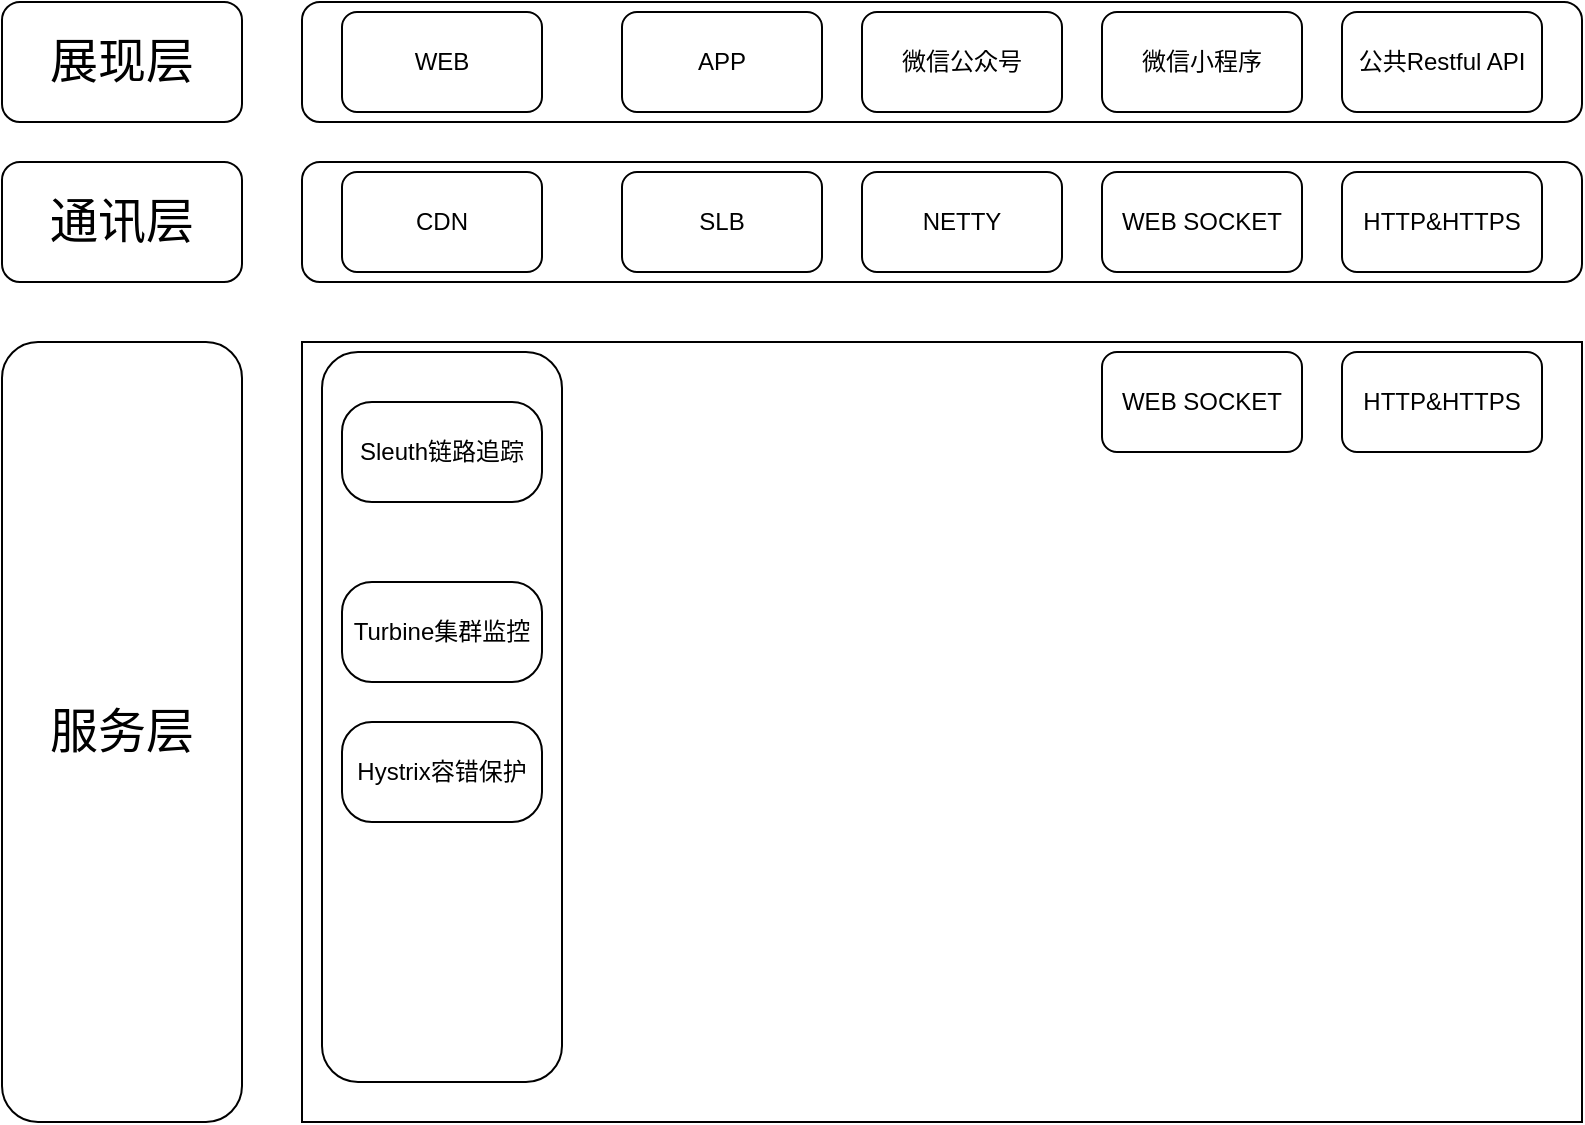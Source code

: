 <mxfile version="13.7.9" type="github">
  <diagram id="wFE0QG_FPsp0jaGvCLVb" name="Page-1">
    <mxGraphModel dx="801" dy="731" grid="1" gridSize="10" guides="1" tooltips="1" connect="1" arrows="1" fold="1" page="1" pageScale="1" pageWidth="850" pageHeight="1100" math="0" shadow="0">
      <root>
        <mxCell id="0" />
        <mxCell id="1" parent="0" />
        <mxCell id="ylZSwZwtqdPPkR00McZn-2" value="&lt;h1&gt;&lt;span style=&quot;font-weight: normal&quot;&gt;展现层&lt;/span&gt;&lt;/h1&gt;" style="rounded=1;whiteSpace=wrap;html=1;" vertex="1" parent="1">
          <mxGeometry x="40" y="80" width="120" height="60" as="geometry" />
        </mxCell>
        <mxCell id="ylZSwZwtqdPPkR00McZn-3" value="" style="rounded=1;whiteSpace=wrap;html=1;" vertex="1" parent="1">
          <mxGeometry x="190" y="80" width="640" height="60" as="geometry" />
        </mxCell>
        <mxCell id="ylZSwZwtqdPPkR00McZn-4" value="WEB" style="rounded=1;whiteSpace=wrap;html=1;" vertex="1" parent="1">
          <mxGeometry x="210" y="85" width="100" height="50" as="geometry" />
        </mxCell>
        <mxCell id="ylZSwZwtqdPPkR00McZn-5" value="APP" style="rounded=1;whiteSpace=wrap;html=1;" vertex="1" parent="1">
          <mxGeometry x="350" y="85" width="100" height="50" as="geometry" />
        </mxCell>
        <mxCell id="ylZSwZwtqdPPkR00McZn-6" value="微信小程序" style="rounded=1;whiteSpace=wrap;html=1;" vertex="1" parent="1">
          <mxGeometry x="590" y="85" width="100" height="50" as="geometry" />
        </mxCell>
        <mxCell id="ylZSwZwtqdPPkR00McZn-7" value="公共Restful API" style="rounded=1;whiteSpace=wrap;html=1;" vertex="1" parent="1">
          <mxGeometry x="710" y="85" width="100" height="50" as="geometry" />
        </mxCell>
        <mxCell id="ylZSwZwtqdPPkR00McZn-8" value="微信公众号" style="rounded=1;whiteSpace=wrap;html=1;" vertex="1" parent="1">
          <mxGeometry x="470" y="85" width="100" height="50" as="geometry" />
        </mxCell>
        <mxCell id="ylZSwZwtqdPPkR00McZn-9" value="&lt;h1&gt;&lt;span style=&quot;font-weight: normal&quot;&gt;通讯层&lt;/span&gt;&lt;/h1&gt;" style="rounded=1;whiteSpace=wrap;html=1;" vertex="1" parent="1">
          <mxGeometry x="40" y="160" width="120" height="60" as="geometry" />
        </mxCell>
        <mxCell id="ylZSwZwtqdPPkR00McZn-10" value="" style="rounded=1;whiteSpace=wrap;html=1;" vertex="1" parent="1">
          <mxGeometry x="190" y="160" width="640" height="60" as="geometry" />
        </mxCell>
        <mxCell id="ylZSwZwtqdPPkR00McZn-11" value="CDN" style="rounded=1;whiteSpace=wrap;html=1;" vertex="1" parent="1">
          <mxGeometry x="210" y="165" width="100" height="50" as="geometry" />
        </mxCell>
        <mxCell id="ylZSwZwtqdPPkR00McZn-12" value="SLB" style="rounded=1;whiteSpace=wrap;html=1;" vertex="1" parent="1">
          <mxGeometry x="350" y="165" width="100" height="50" as="geometry" />
        </mxCell>
        <mxCell id="ylZSwZwtqdPPkR00McZn-13" value="WEB SOCKET" style="rounded=1;whiteSpace=wrap;html=1;" vertex="1" parent="1">
          <mxGeometry x="590" y="165" width="100" height="50" as="geometry" />
        </mxCell>
        <mxCell id="ylZSwZwtqdPPkR00McZn-14" value="HTTP&amp;amp;HTTPS" style="rounded=1;whiteSpace=wrap;html=1;" vertex="1" parent="1">
          <mxGeometry x="710" y="165" width="100" height="50" as="geometry" />
        </mxCell>
        <mxCell id="ylZSwZwtqdPPkR00McZn-15" value="NETTY" style="rounded=1;whiteSpace=wrap;html=1;" vertex="1" parent="1">
          <mxGeometry x="470" y="165" width="100" height="50" as="geometry" />
        </mxCell>
        <mxCell id="ylZSwZwtqdPPkR00McZn-16" value="&lt;h1&gt;&lt;span style=&quot;font-weight: 400&quot;&gt;服务层&lt;/span&gt;&lt;/h1&gt;" style="rounded=1;whiteSpace=wrap;html=1;" vertex="1" parent="1">
          <mxGeometry x="40" y="250" width="120" height="390" as="geometry" />
        </mxCell>
        <mxCell id="ylZSwZwtqdPPkR00McZn-17" value="" style="rounded=8;whiteSpace=wrap;html=1;rotatable=0;connectable=1;" vertex="1" parent="1">
          <mxGeometry x="190" y="250" width="640" height="390" as="geometry" />
        </mxCell>
        <mxCell id="ylZSwZwtqdPPkR00McZn-19" value="" style="rounded=1;whiteSpace=wrap;html=1;" vertex="1" parent="1">
          <mxGeometry x="200" y="255" width="120" height="365" as="geometry" />
        </mxCell>
        <mxCell id="ylZSwZwtqdPPkR00McZn-20" value="WEB SOCKET" style="rounded=1;whiteSpace=wrap;html=1;" vertex="1" parent="1">
          <mxGeometry x="590" y="255" width="100" height="50" as="geometry" />
        </mxCell>
        <mxCell id="ylZSwZwtqdPPkR00McZn-21" value="HTTP&amp;amp;HTTPS" style="rounded=1;whiteSpace=wrap;html=1;" vertex="1" parent="1">
          <mxGeometry x="710" y="255" width="100" height="50" as="geometry" />
        </mxCell>
        <mxCell id="ylZSwZwtqdPPkR00McZn-23" value="Turbine集群监控" style="rounded=1;whiteSpace=wrap;html=1;arcSize=30;" vertex="1" parent="1">
          <mxGeometry x="210" y="370" width="100" height="50" as="geometry" />
        </mxCell>
        <mxCell id="ylZSwZwtqdPPkR00McZn-25" value="Hystrix容错保护" style="rounded=1;whiteSpace=wrap;html=1;arcSize=30;" vertex="1" parent="1">
          <mxGeometry x="210" y="440" width="100" height="50" as="geometry" />
        </mxCell>
        <mxCell id="ylZSwZwtqdPPkR00McZn-27" value="Sleuth链路追踪" style="rounded=1;whiteSpace=wrap;html=1;arcSize=30;" vertex="1" parent="1">
          <mxGeometry x="210" y="280" width="100" height="50" as="geometry" />
        </mxCell>
      </root>
    </mxGraphModel>
  </diagram>
</mxfile>

